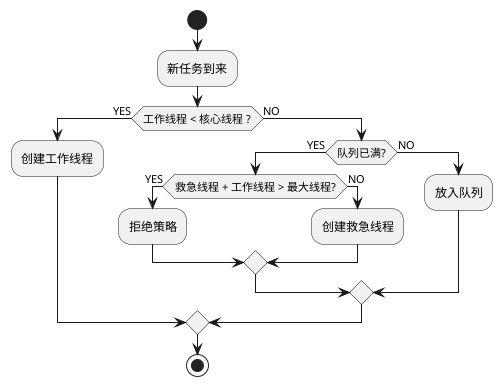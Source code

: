 @startuml
start
:新任务到来;
if(工作线程 < 核心线程 ?) then(YES)
    :创建工作线程;
else(NO)
    if(队列已满?) then (YES)
        if(救急线程 + 工作线程 > 最大线程?) then (YES)
            :拒绝策略;
        else(NO)
            :创建救急线程;
        endif
    else(NO)
        :放入队列;
    endif
endif

stop
@enduml